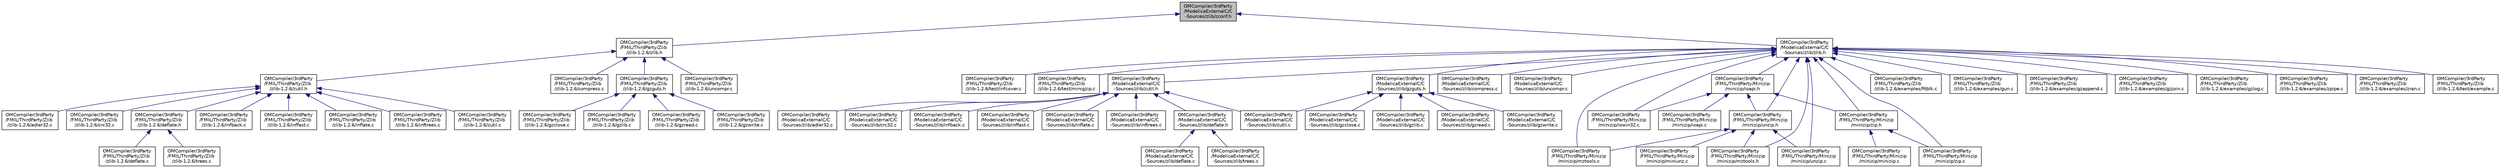 digraph "OMCompiler/3rdParty/ModelicaExternalC/C-Sources/zlib/zconf.h"
{
  edge [fontname="Helvetica",fontsize="10",labelfontname="Helvetica",labelfontsize="10"];
  node [fontname="Helvetica",fontsize="10",shape=record];
  Node1 [label="OMCompiler/3rdParty\l/ModelicaExternalC/C\l-Sources/zlib/zconf.h",height=0.2,width=0.4,color="black", fillcolor="grey75", style="filled", fontcolor="black"];
  Node1 -> Node2 [dir="back",color="midnightblue",fontsize="10",style="solid",fontname="Helvetica"];
  Node2 [label="OMCompiler/3rdParty\l/FMIL/ThirdParty/Zlib\l/zlib-1.2.6/zlib.h",height=0.2,width=0.4,color="black", fillcolor="white", style="filled",URL="$d0/d0e/_f_m_i_l_2_third_party_2_zlib_2zlib-1_82_86_2zlib_8h.html"];
  Node2 -> Node3 [dir="back",color="midnightblue",fontsize="10",style="solid",fontname="Helvetica"];
  Node3 [label="OMCompiler/3rdParty\l/FMIL/ThirdParty/Zlib\l/zlib-1.2.6/zutil.h",height=0.2,width=0.4,color="black", fillcolor="white", style="filled",URL="$d4/de4/_f_m_i_l_2_third_party_2_zlib_2zlib-1_82_86_2zutil_8h.html"];
  Node3 -> Node4 [dir="back",color="midnightblue",fontsize="10",style="solid",fontname="Helvetica"];
  Node4 [label="OMCompiler/3rdParty\l/FMIL/ThirdParty/Zlib\l/zlib-1.2.6/adler32.c",height=0.2,width=0.4,color="black", fillcolor="white", style="filled",URL="$d5/d1f/_f_m_i_l_2_third_party_2_zlib_2zlib-1_82_86_2adler32_8c.html"];
  Node3 -> Node5 [dir="back",color="midnightblue",fontsize="10",style="solid",fontname="Helvetica"];
  Node5 [label="OMCompiler/3rdParty\l/FMIL/ThirdParty/Zlib\l/zlib-1.2.6/crc32.c",height=0.2,width=0.4,color="black", fillcolor="white", style="filled",URL="$d8/d31/_f_m_i_l_2_third_party_2_zlib_2zlib-1_82_86_2crc32_8c.html"];
  Node3 -> Node6 [dir="back",color="midnightblue",fontsize="10",style="solid",fontname="Helvetica"];
  Node6 [label="OMCompiler/3rdParty\l/FMIL/ThirdParty/Zlib\l/zlib-1.2.6/deflate.h",height=0.2,width=0.4,color="black", fillcolor="white", style="filled",URL="$d0/d84/_f_m_i_l_2_third_party_2_zlib_2zlib-1_82_86_2deflate_8h.html"];
  Node6 -> Node7 [dir="back",color="midnightblue",fontsize="10",style="solid",fontname="Helvetica"];
  Node7 [label="OMCompiler/3rdParty\l/FMIL/ThirdParty/Zlib\l/zlib-1.2.6/deflate.c",height=0.2,width=0.4,color="black", fillcolor="white", style="filled",URL="$d1/d2d/_f_m_i_l_2_third_party_2_zlib_2zlib-1_82_86_2deflate_8c.html"];
  Node6 -> Node8 [dir="back",color="midnightblue",fontsize="10",style="solid",fontname="Helvetica"];
  Node8 [label="OMCompiler/3rdParty\l/FMIL/ThirdParty/Zlib\l/zlib-1.2.6/trees.c",height=0.2,width=0.4,color="black", fillcolor="white", style="filled",URL="$d3/d11/_f_m_i_l_2_third_party_2_zlib_2zlib-1_82_86_2trees_8c.html"];
  Node3 -> Node9 [dir="back",color="midnightblue",fontsize="10",style="solid",fontname="Helvetica"];
  Node9 [label="OMCompiler/3rdParty\l/FMIL/ThirdParty/Zlib\l/zlib-1.2.6/infback.c",height=0.2,width=0.4,color="black", fillcolor="white", style="filled",URL="$db/daa/_f_m_i_l_2_third_party_2_zlib_2zlib-1_82_86_2infback_8c.html"];
  Node3 -> Node10 [dir="back",color="midnightblue",fontsize="10",style="solid",fontname="Helvetica"];
  Node10 [label="OMCompiler/3rdParty\l/FMIL/ThirdParty/Zlib\l/zlib-1.2.6/inffast.c",height=0.2,width=0.4,color="black", fillcolor="white", style="filled",URL="$df/d0a/_f_m_i_l_2_third_party_2_zlib_2zlib-1_82_86_2inffast_8c.html"];
  Node3 -> Node11 [dir="back",color="midnightblue",fontsize="10",style="solid",fontname="Helvetica"];
  Node11 [label="OMCompiler/3rdParty\l/FMIL/ThirdParty/Zlib\l/zlib-1.2.6/inflate.c",height=0.2,width=0.4,color="black", fillcolor="white", style="filled",URL="$dd/d5f/_f_m_i_l_2_third_party_2_zlib_2zlib-1_82_86_2inflate_8c.html"];
  Node3 -> Node12 [dir="back",color="midnightblue",fontsize="10",style="solid",fontname="Helvetica"];
  Node12 [label="OMCompiler/3rdParty\l/FMIL/ThirdParty/Zlib\l/zlib-1.2.6/inftrees.c",height=0.2,width=0.4,color="black", fillcolor="white", style="filled",URL="$d3/ded/_f_m_i_l_2_third_party_2_zlib_2zlib-1_82_86_2inftrees_8c.html"];
  Node3 -> Node13 [dir="back",color="midnightblue",fontsize="10",style="solid",fontname="Helvetica"];
  Node13 [label="OMCompiler/3rdParty\l/FMIL/ThirdParty/Zlib\l/zlib-1.2.6/zutil.c",height=0.2,width=0.4,color="black", fillcolor="white", style="filled",URL="$dd/d87/_f_m_i_l_2_third_party_2_zlib_2zlib-1_82_86_2zutil_8c.html"];
  Node2 -> Node14 [dir="back",color="midnightblue",fontsize="10",style="solid",fontname="Helvetica"];
  Node14 [label="OMCompiler/3rdParty\l/FMIL/ThirdParty/Zlib\l/zlib-1.2.6/compress.c",height=0.2,width=0.4,color="black", fillcolor="white", style="filled",URL="$d2/db1/_f_m_i_l_2_third_party_2_zlib_2zlib-1_82_86_2compress_8c.html"];
  Node2 -> Node15 [dir="back",color="midnightblue",fontsize="10",style="solid",fontname="Helvetica"];
  Node15 [label="OMCompiler/3rdParty\l/FMIL/ThirdParty/Zlib\l/zlib-1.2.6/gzguts.h",height=0.2,width=0.4,color="black", fillcolor="white", style="filled",URL="$d4/d14/_f_m_i_l_2_third_party_2_zlib_2zlib-1_82_86_2gzguts_8h.html"];
  Node15 -> Node16 [dir="back",color="midnightblue",fontsize="10",style="solid",fontname="Helvetica"];
  Node16 [label="OMCompiler/3rdParty\l/FMIL/ThirdParty/Zlib\l/zlib-1.2.6/gzclose.c",height=0.2,width=0.4,color="black", fillcolor="white", style="filled",URL="$da/dbc/_f_m_i_l_2_third_party_2_zlib_2zlib-1_82_86_2gzclose_8c.html"];
  Node15 -> Node17 [dir="back",color="midnightblue",fontsize="10",style="solid",fontname="Helvetica"];
  Node17 [label="OMCompiler/3rdParty\l/FMIL/ThirdParty/Zlib\l/zlib-1.2.6/gzlib.c",height=0.2,width=0.4,color="black", fillcolor="white", style="filled",URL="$df/d21/_f_m_i_l_2_third_party_2_zlib_2zlib-1_82_86_2gzlib_8c.html"];
  Node15 -> Node18 [dir="back",color="midnightblue",fontsize="10",style="solid",fontname="Helvetica"];
  Node18 [label="OMCompiler/3rdParty\l/FMIL/ThirdParty/Zlib\l/zlib-1.2.6/gzread.c",height=0.2,width=0.4,color="black", fillcolor="white", style="filled",URL="$de/d89/_f_m_i_l_2_third_party_2_zlib_2zlib-1_82_86_2gzread_8c.html"];
  Node15 -> Node19 [dir="back",color="midnightblue",fontsize="10",style="solid",fontname="Helvetica"];
  Node19 [label="OMCompiler/3rdParty\l/FMIL/ThirdParty/Zlib\l/zlib-1.2.6/gzwrite.c",height=0.2,width=0.4,color="black", fillcolor="white", style="filled",URL="$d2/d0b/_f_m_i_l_2_third_party_2_zlib_2zlib-1_82_86_2gzwrite_8c.html"];
  Node2 -> Node20 [dir="back",color="midnightblue",fontsize="10",style="solid",fontname="Helvetica"];
  Node20 [label="OMCompiler/3rdParty\l/FMIL/ThirdParty/Zlib\l/zlib-1.2.6/uncompr.c",height=0.2,width=0.4,color="black", fillcolor="white", style="filled",URL="$d2/dca/_f_m_i_l_2_third_party_2_zlib_2zlib-1_82_86_2uncompr_8c.html"];
  Node1 -> Node21 [dir="back",color="midnightblue",fontsize="10",style="solid",fontname="Helvetica"];
  Node21 [label="OMCompiler/3rdParty\l/ModelicaExternalC/C\l-Sources/zlib/zlib.h",height=0.2,width=0.4,color="black", fillcolor="white", style="filled",URL="$d7/d34/_modelica_external_c_2_c-_sources_2zlib_2zlib_8h.html"];
  Node21 -> Node22 [dir="back",color="midnightblue",fontsize="10",style="solid",fontname="Helvetica"];
  Node22 [label="OMCompiler/3rdParty\l/FMIL/ThirdParty/Minizip\l/minizip/ioapi.h",height=0.2,width=0.4,color="black", fillcolor="white", style="filled",URL="$d2/db7/ioapi_8h.html"];
  Node22 -> Node23 [dir="back",color="midnightblue",fontsize="10",style="solid",fontname="Helvetica"];
  Node23 [label="OMCompiler/3rdParty\l/FMIL/ThirdParty/Minizip\l/minizip/ioapi.c",height=0.2,width=0.4,color="black", fillcolor="white", style="filled",URL="$d5/d84/ioapi_8c.html"];
  Node22 -> Node24 [dir="back",color="midnightblue",fontsize="10",style="solid",fontname="Helvetica"];
  Node24 [label="OMCompiler/3rdParty\l/FMIL/ThirdParty/Minizip\l/minizip/iowin32.c",height=0.2,width=0.4,color="black", fillcolor="white", style="filled",URL="$dc/d6f/iowin32_8c.html"];
  Node22 -> Node25 [dir="back",color="midnightblue",fontsize="10",style="solid",fontname="Helvetica"];
  Node25 [label="OMCompiler/3rdParty\l/FMIL/ThirdParty/Minizip\l/minizip/unzip.h",height=0.2,width=0.4,color="black", fillcolor="white", style="filled",URL="$d2/d5c/unzip_8h.html"];
  Node25 -> Node26 [dir="back",color="midnightblue",fontsize="10",style="solid",fontname="Helvetica"];
  Node26 [label="OMCompiler/3rdParty\l/FMIL/ThirdParty/Minizip\l/minizip/miniunz.c",height=0.2,width=0.4,color="black", fillcolor="white", style="filled",URL="$dd/dec/miniunz_8c.html"];
  Node25 -> Node27 [dir="back",color="midnightblue",fontsize="10",style="solid",fontname="Helvetica"];
  Node27 [label="OMCompiler/3rdParty\l/FMIL/ThirdParty/Minizip\l/minizip/mztools.c",height=0.2,width=0.4,color="black", fillcolor="white", style="filled",URL="$da/d9e/mztools_8c.html"];
  Node25 -> Node28 [dir="back",color="midnightblue",fontsize="10",style="solid",fontname="Helvetica"];
  Node28 [label="OMCompiler/3rdParty\l/FMIL/ThirdParty/Minizip\l/minizip/mztools.h",height=0.2,width=0.4,color="black", fillcolor="white", style="filled",URL="$d3/dc6/mztools_8h.html"];
  Node25 -> Node29 [dir="back",color="midnightblue",fontsize="10",style="solid",fontname="Helvetica"];
  Node29 [label="OMCompiler/3rdParty\l/FMIL/ThirdParty/Minizip\l/minizip/unzip.c",height=0.2,width=0.4,color="black", fillcolor="white", style="filled",URL="$d6/da7/unzip_8c.html"];
  Node22 -> Node30 [dir="back",color="midnightblue",fontsize="10",style="solid",fontname="Helvetica"];
  Node30 [label="OMCompiler/3rdParty\l/FMIL/ThirdParty/Minizip\l/minizip/zip.h",height=0.2,width=0.4,color="black", fillcolor="white", style="filled",URL="$da/d3a/zip_8h.html"];
  Node30 -> Node31 [dir="back",color="midnightblue",fontsize="10",style="solid",fontname="Helvetica"];
  Node31 [label="OMCompiler/3rdParty\l/FMIL/ThirdParty/Minizip\l/minizip/minizip.c",height=0.2,width=0.4,color="black", fillcolor="white", style="filled",URL="$dd/d1d/minizip_8c.html"];
  Node30 -> Node32 [dir="back",color="midnightblue",fontsize="10",style="solid",fontname="Helvetica"];
  Node32 [label="OMCompiler/3rdParty\l/FMIL/ThirdParty/Minizip\l/minizip/zip.c",height=0.2,width=0.4,color="black", fillcolor="white", style="filled",URL="$d0/d5f/zip_8c.html"];
  Node21 -> Node24 [dir="back",color="midnightblue",fontsize="10",style="solid",fontname="Helvetica"];
  Node21 -> Node25 [dir="back",color="midnightblue",fontsize="10",style="solid",fontname="Helvetica"];
  Node21 -> Node30 [dir="back",color="midnightblue",fontsize="10",style="solid",fontname="Helvetica"];
  Node21 -> Node27 [dir="back",color="midnightblue",fontsize="10",style="solid",fontname="Helvetica"];
  Node21 -> Node28 [dir="back",color="midnightblue",fontsize="10",style="solid",fontname="Helvetica"];
  Node21 -> Node29 [dir="back",color="midnightblue",fontsize="10",style="solid",fontname="Helvetica"];
  Node21 -> Node32 [dir="back",color="midnightblue",fontsize="10",style="solid",fontname="Helvetica"];
  Node21 -> Node33 [dir="back",color="midnightblue",fontsize="10",style="solid",fontname="Helvetica"];
  Node33 [label="OMCompiler/3rdParty\l/FMIL/ThirdParty/Zlib\l/zlib-1.2.6/examples/fitblk.c",height=0.2,width=0.4,color="black", fillcolor="white", style="filled",URL="$d3/df4/fitblk_8c.html"];
  Node21 -> Node34 [dir="back",color="midnightblue",fontsize="10",style="solid",fontname="Helvetica"];
  Node34 [label="OMCompiler/3rdParty\l/FMIL/ThirdParty/Zlib\l/zlib-1.2.6/examples/gun.c",height=0.2,width=0.4,color="black", fillcolor="white", style="filled",URL="$d4/d55/gun_8c.html"];
  Node21 -> Node35 [dir="back",color="midnightblue",fontsize="10",style="solid",fontname="Helvetica"];
  Node35 [label="OMCompiler/3rdParty\l/FMIL/ThirdParty/Zlib\l/zlib-1.2.6/examples/gzappend.c",height=0.2,width=0.4,color="black", fillcolor="white", style="filled",URL="$d9/d61/gzappend_8c.html"];
  Node21 -> Node36 [dir="back",color="midnightblue",fontsize="10",style="solid",fontname="Helvetica"];
  Node36 [label="OMCompiler/3rdParty\l/FMIL/ThirdParty/Zlib\l/zlib-1.2.6/examples/gzjoin.c",height=0.2,width=0.4,color="black", fillcolor="white", style="filled",URL="$da/d17/gzjoin_8c.html"];
  Node21 -> Node37 [dir="back",color="midnightblue",fontsize="10",style="solid",fontname="Helvetica"];
  Node37 [label="OMCompiler/3rdParty\l/FMIL/ThirdParty/Zlib\l/zlib-1.2.6/examples/gzlog.c",height=0.2,width=0.4,color="black", fillcolor="white", style="filled",URL="$df/d87/gzlog_8c.html"];
  Node21 -> Node38 [dir="back",color="midnightblue",fontsize="10",style="solid",fontname="Helvetica"];
  Node38 [label="OMCompiler/3rdParty\l/FMIL/ThirdParty/Zlib\l/zlib-1.2.6/examples/zpipe.c",height=0.2,width=0.4,color="black", fillcolor="white", style="filled",URL="$d8/d6b/zpipe_8c.html"];
  Node21 -> Node39 [dir="back",color="midnightblue",fontsize="10",style="solid",fontname="Helvetica"];
  Node39 [label="OMCompiler/3rdParty\l/FMIL/ThirdParty/Zlib\l/zlib-1.2.6/examples/zran.c",height=0.2,width=0.4,color="black", fillcolor="white", style="filled",URL="$d9/d7e/zran_8c.html"];
  Node21 -> Node40 [dir="back",color="midnightblue",fontsize="10",style="solid",fontname="Helvetica"];
  Node40 [label="OMCompiler/3rdParty\l/FMIL/ThirdParty/Zlib\l/zlib-1.2.6/test/example.c",height=0.2,width=0.4,color="black", fillcolor="white", style="filled",URL="$d4/d28/_zlib_2zlib-1_82_86_2test_2example_8c.html"];
  Node21 -> Node41 [dir="back",color="midnightblue",fontsize="10",style="solid",fontname="Helvetica"];
  Node41 [label="OMCompiler/3rdParty\l/FMIL/ThirdParty/Zlib\l/zlib-1.2.6/test/infcover.c",height=0.2,width=0.4,color="black", fillcolor="white", style="filled",URL="$d1/d0f/infcover_8c.html"];
  Node21 -> Node42 [dir="back",color="midnightblue",fontsize="10",style="solid",fontname="Helvetica"];
  Node42 [label="OMCompiler/3rdParty\l/FMIL/ThirdParty/Zlib\l/zlib-1.2.6/test/minigzip.c",height=0.2,width=0.4,color="black", fillcolor="white", style="filled",URL="$d3/dc6/minigzip_8c.html"];
  Node21 -> Node43 [dir="back",color="midnightblue",fontsize="10",style="solid",fontname="Helvetica"];
  Node43 [label="OMCompiler/3rdParty\l/ModelicaExternalC/C\l-Sources/zlib/zutil.h",height=0.2,width=0.4,color="black", fillcolor="white", style="filled",URL="$d8/d58/_modelica_external_c_2_c-_sources_2zlib_2zutil_8h.html"];
  Node43 -> Node44 [dir="back",color="midnightblue",fontsize="10",style="solid",fontname="Helvetica"];
  Node44 [label="OMCompiler/3rdParty\l/ModelicaExternalC/C\l-Sources/zlib/adler32.c",height=0.2,width=0.4,color="black", fillcolor="white", style="filled",URL="$d7/df5/_modelica_external_c_2_c-_sources_2zlib_2adler32_8c.html"];
  Node43 -> Node45 [dir="back",color="midnightblue",fontsize="10",style="solid",fontname="Helvetica"];
  Node45 [label="OMCompiler/3rdParty\l/ModelicaExternalC/C\l-Sources/zlib/crc32.c",height=0.2,width=0.4,color="black", fillcolor="white", style="filled",URL="$dd/df1/_modelica_external_c_2_c-_sources_2zlib_2crc32_8c.html"];
  Node43 -> Node46 [dir="back",color="midnightblue",fontsize="10",style="solid",fontname="Helvetica"];
  Node46 [label="OMCompiler/3rdParty\l/ModelicaExternalC/C\l-Sources/zlib/deflate.h",height=0.2,width=0.4,color="black", fillcolor="white", style="filled",URL="$d7/d13/_modelica_external_c_2_c-_sources_2zlib_2deflate_8h.html"];
  Node46 -> Node47 [dir="back",color="midnightblue",fontsize="10",style="solid",fontname="Helvetica"];
  Node47 [label="OMCompiler/3rdParty\l/ModelicaExternalC/C\l-Sources/zlib/deflate.c",height=0.2,width=0.4,color="black", fillcolor="white", style="filled",URL="$df/d2a/_modelica_external_c_2_c-_sources_2zlib_2deflate_8c.html"];
  Node46 -> Node48 [dir="back",color="midnightblue",fontsize="10",style="solid",fontname="Helvetica"];
  Node48 [label="OMCompiler/3rdParty\l/ModelicaExternalC/C\l-Sources/zlib/trees.c",height=0.2,width=0.4,color="black", fillcolor="white", style="filled",URL="$d4/dcc/_modelica_external_c_2_c-_sources_2zlib_2trees_8c.html"];
  Node43 -> Node49 [dir="back",color="midnightblue",fontsize="10",style="solid",fontname="Helvetica"];
  Node49 [label="OMCompiler/3rdParty\l/ModelicaExternalC/C\l-Sources/zlib/infback.c",height=0.2,width=0.4,color="black", fillcolor="white", style="filled",URL="$d4/dbe/_modelica_external_c_2_c-_sources_2zlib_2infback_8c.html"];
  Node43 -> Node50 [dir="back",color="midnightblue",fontsize="10",style="solid",fontname="Helvetica"];
  Node50 [label="OMCompiler/3rdParty\l/ModelicaExternalC/C\l-Sources/zlib/inffast.c",height=0.2,width=0.4,color="black", fillcolor="white", style="filled",URL="$de/d2f/_modelica_external_c_2_c-_sources_2zlib_2inffast_8c.html"];
  Node43 -> Node51 [dir="back",color="midnightblue",fontsize="10",style="solid",fontname="Helvetica"];
  Node51 [label="OMCompiler/3rdParty\l/ModelicaExternalC/C\l-Sources/zlib/inflate.c",height=0.2,width=0.4,color="black", fillcolor="white", style="filled",URL="$d0/d03/_modelica_external_c_2_c-_sources_2zlib_2inflate_8c.html"];
  Node43 -> Node52 [dir="back",color="midnightblue",fontsize="10",style="solid",fontname="Helvetica"];
  Node52 [label="OMCompiler/3rdParty\l/ModelicaExternalC/C\l-Sources/zlib/inftrees.c",height=0.2,width=0.4,color="black", fillcolor="white", style="filled",URL="$df/dec/_modelica_external_c_2_c-_sources_2zlib_2inftrees_8c.html"];
  Node43 -> Node53 [dir="back",color="midnightblue",fontsize="10",style="solid",fontname="Helvetica"];
  Node53 [label="OMCompiler/3rdParty\l/ModelicaExternalC/C\l-Sources/zlib/zutil.c",height=0.2,width=0.4,color="black", fillcolor="white", style="filled",URL="$d7/d77/_modelica_external_c_2_c-_sources_2zlib_2zutil_8c.html"];
  Node21 -> Node54 [dir="back",color="midnightblue",fontsize="10",style="solid",fontname="Helvetica"];
  Node54 [label="OMCompiler/3rdParty\l/ModelicaExternalC/C\l-Sources/zlib/compress.c",height=0.2,width=0.4,color="black", fillcolor="white", style="filled",URL="$d1/d76/_modelica_external_c_2_c-_sources_2zlib_2compress_8c.html"];
  Node21 -> Node55 [dir="back",color="midnightblue",fontsize="10",style="solid",fontname="Helvetica"];
  Node55 [label="OMCompiler/3rdParty\l/ModelicaExternalC/C\l-Sources/zlib/gzguts.h",height=0.2,width=0.4,color="black", fillcolor="white", style="filled",URL="$d0/d7f/_modelica_external_c_2_c-_sources_2zlib_2gzguts_8h.html"];
  Node55 -> Node56 [dir="back",color="midnightblue",fontsize="10",style="solid",fontname="Helvetica"];
  Node56 [label="OMCompiler/3rdParty\l/ModelicaExternalC/C\l-Sources/zlib/gzclose.c",height=0.2,width=0.4,color="black", fillcolor="white", style="filled",URL="$d1/d79/_modelica_external_c_2_c-_sources_2zlib_2gzclose_8c.html"];
  Node55 -> Node57 [dir="back",color="midnightblue",fontsize="10",style="solid",fontname="Helvetica"];
  Node57 [label="OMCompiler/3rdParty\l/ModelicaExternalC/C\l-Sources/zlib/gzlib.c",height=0.2,width=0.4,color="black", fillcolor="white", style="filled",URL="$d9/d93/_modelica_external_c_2_c-_sources_2zlib_2gzlib_8c.html"];
  Node55 -> Node58 [dir="back",color="midnightblue",fontsize="10",style="solid",fontname="Helvetica"];
  Node58 [label="OMCompiler/3rdParty\l/ModelicaExternalC/C\l-Sources/zlib/gzread.c",height=0.2,width=0.4,color="black", fillcolor="white", style="filled",URL="$dc/d12/_modelica_external_c_2_c-_sources_2zlib_2gzread_8c.html"];
  Node55 -> Node59 [dir="back",color="midnightblue",fontsize="10",style="solid",fontname="Helvetica"];
  Node59 [label="OMCompiler/3rdParty\l/ModelicaExternalC/C\l-Sources/zlib/gzwrite.c",height=0.2,width=0.4,color="black", fillcolor="white", style="filled",URL="$d3/d0d/_modelica_external_c_2_c-_sources_2zlib_2gzwrite_8c.html"];
  Node55 -> Node53 [dir="back",color="midnightblue",fontsize="10",style="solid",fontname="Helvetica"];
  Node21 -> Node60 [dir="back",color="midnightblue",fontsize="10",style="solid",fontname="Helvetica"];
  Node60 [label="OMCompiler/3rdParty\l/ModelicaExternalC/C\l-Sources/zlib/uncompr.c",height=0.2,width=0.4,color="black", fillcolor="white", style="filled",URL="$dd/d8d/_modelica_external_c_2_c-_sources_2zlib_2uncompr_8c.html"];
}
